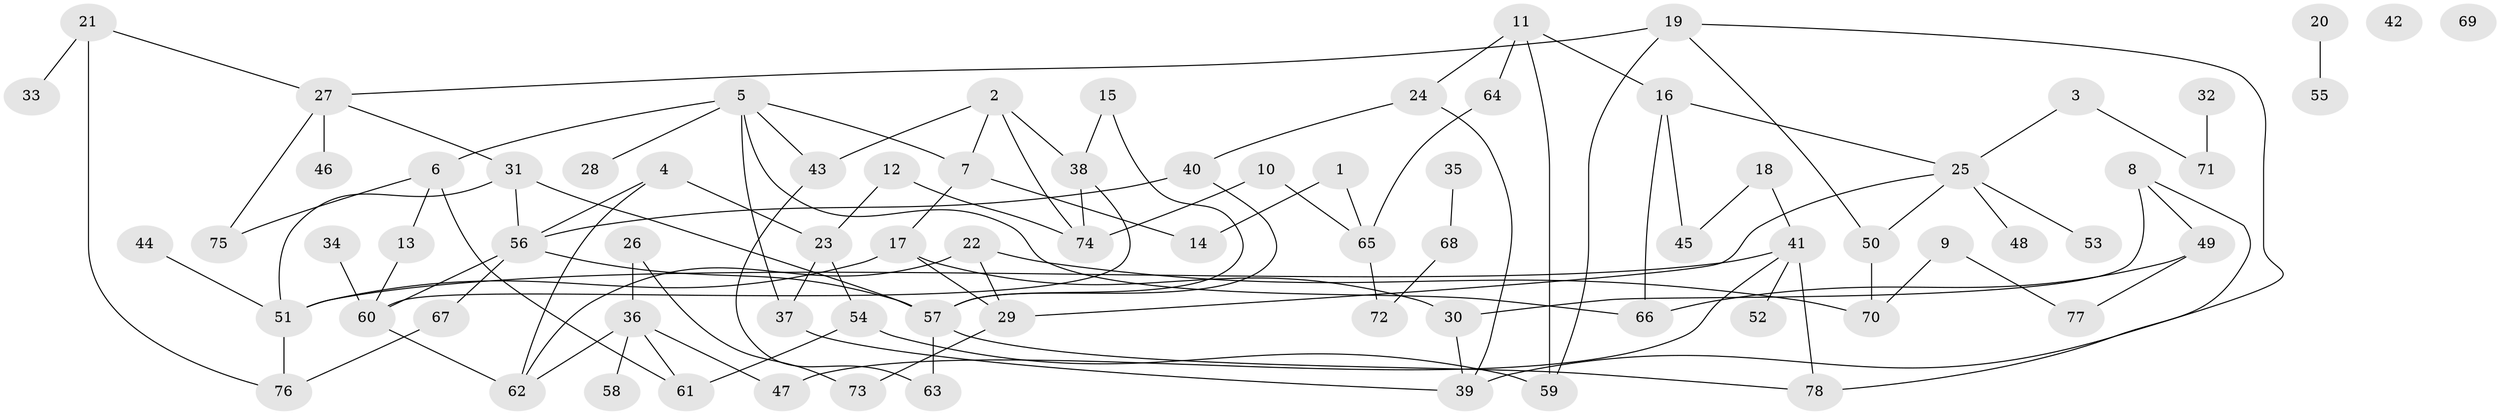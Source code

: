 // coarse degree distribution, {4: 0.16666666666666666, 5: 0.07407407407407407, 2: 0.2222222222222222, 3: 0.2037037037037037, 11: 0.018518518518518517, 6: 0.07407407407407407, 10: 0.018518518518518517, 1: 0.18518518518518517, 0: 0.037037037037037035}
// Generated by graph-tools (version 1.1) at 2025/16/03/04/25 18:16:43]
// undirected, 78 vertices, 109 edges
graph export_dot {
graph [start="1"]
  node [color=gray90,style=filled];
  1;
  2;
  3;
  4;
  5;
  6;
  7;
  8;
  9;
  10;
  11;
  12;
  13;
  14;
  15;
  16;
  17;
  18;
  19;
  20;
  21;
  22;
  23;
  24;
  25;
  26;
  27;
  28;
  29;
  30;
  31;
  32;
  33;
  34;
  35;
  36;
  37;
  38;
  39;
  40;
  41;
  42;
  43;
  44;
  45;
  46;
  47;
  48;
  49;
  50;
  51;
  52;
  53;
  54;
  55;
  56;
  57;
  58;
  59;
  60;
  61;
  62;
  63;
  64;
  65;
  66;
  67;
  68;
  69;
  70;
  71;
  72;
  73;
  74;
  75;
  76;
  77;
  78;
  1 -- 14;
  1 -- 65;
  2 -- 7;
  2 -- 38;
  2 -- 43;
  2 -- 74;
  3 -- 25;
  3 -- 71;
  4 -- 23;
  4 -- 56;
  4 -- 62;
  5 -- 6;
  5 -- 7;
  5 -- 28;
  5 -- 37;
  5 -- 43;
  5 -- 66;
  6 -- 13;
  6 -- 61;
  6 -- 75;
  7 -- 14;
  7 -- 17;
  8 -- 30;
  8 -- 49;
  8 -- 78;
  9 -- 70;
  9 -- 77;
  10 -- 65;
  10 -- 74;
  11 -- 16;
  11 -- 24;
  11 -- 59;
  11 -- 64;
  12 -- 23;
  12 -- 74;
  13 -- 60;
  15 -- 38;
  15 -- 57;
  16 -- 25;
  16 -- 45;
  16 -- 66;
  17 -- 29;
  17 -- 30;
  17 -- 51;
  18 -- 41;
  18 -- 45;
  19 -- 27;
  19 -- 39;
  19 -- 50;
  19 -- 59;
  20 -- 55;
  21 -- 27;
  21 -- 33;
  21 -- 76;
  22 -- 29;
  22 -- 62;
  22 -- 70;
  23 -- 37;
  23 -- 54;
  24 -- 39;
  24 -- 40;
  25 -- 29;
  25 -- 48;
  25 -- 50;
  25 -- 53;
  26 -- 36;
  26 -- 73;
  27 -- 31;
  27 -- 46;
  27 -- 75;
  29 -- 73;
  30 -- 39;
  31 -- 51;
  31 -- 56;
  31 -- 57;
  32 -- 71;
  34 -- 60;
  35 -- 68;
  36 -- 47;
  36 -- 58;
  36 -- 61;
  36 -- 62;
  37 -- 39;
  38 -- 60;
  38 -- 74;
  40 -- 56;
  40 -- 57;
  41 -- 47;
  41 -- 51;
  41 -- 52;
  41 -- 78;
  43 -- 63;
  44 -- 51;
  49 -- 66;
  49 -- 77;
  50 -- 70;
  51 -- 76;
  54 -- 59;
  54 -- 61;
  56 -- 57;
  56 -- 60;
  56 -- 67;
  57 -- 63;
  57 -- 78;
  60 -- 62;
  64 -- 65;
  65 -- 72;
  67 -- 76;
  68 -- 72;
}
